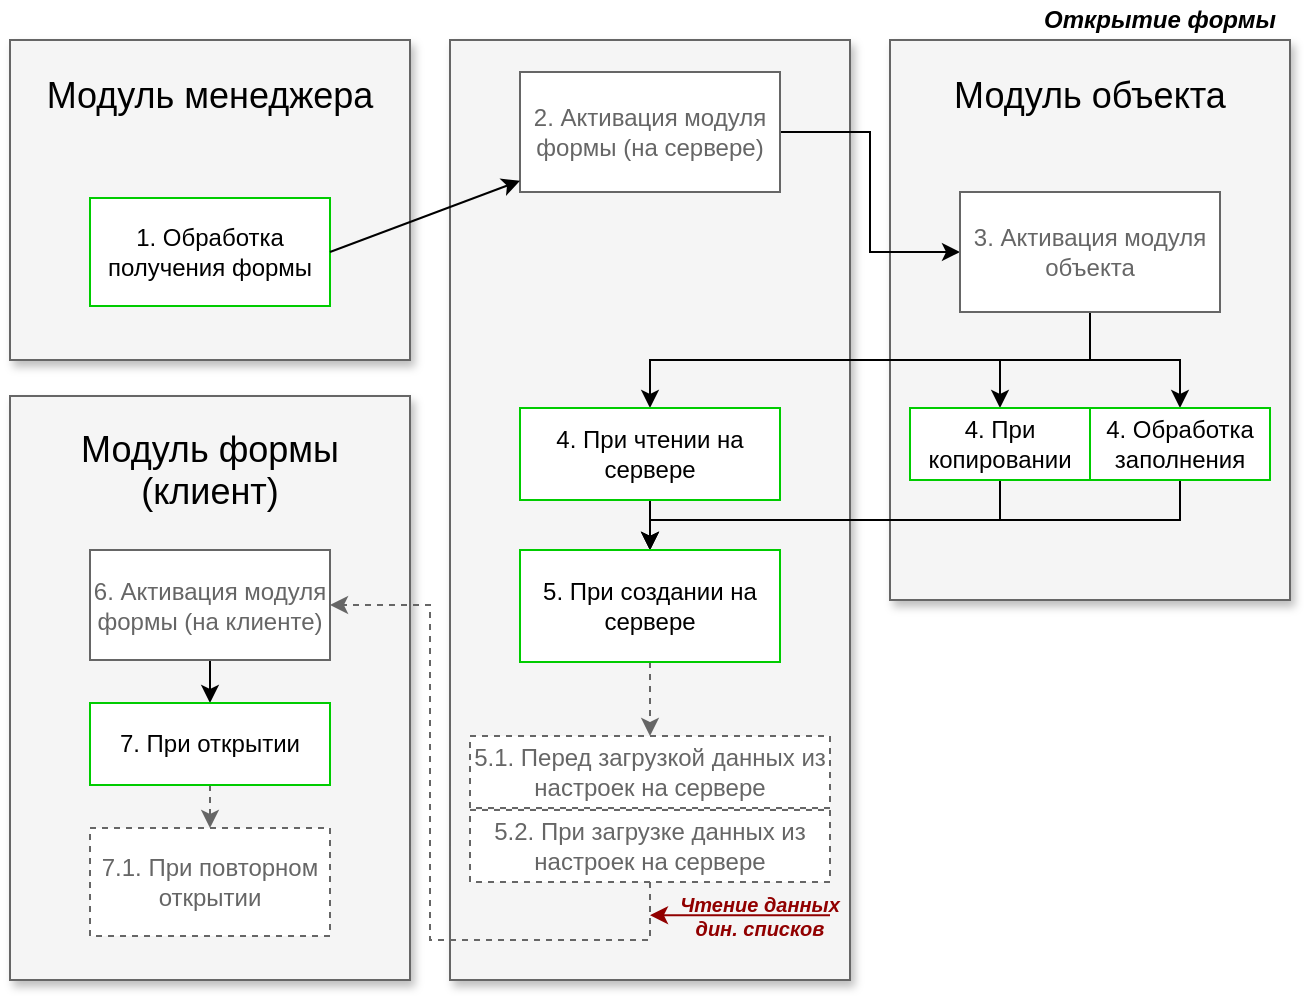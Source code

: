 <mxfile version="13.1.6" type="github">
  <diagram name="Page-1" id="90a13364-a465-7bf4-72fc-28e22215d7a0">
    <mxGraphModel dx="2621.5" dy="460" grid="1" gridSize="10" guides="1" tooltips="1" connect="1" arrows="1" fold="1" page="1" pageScale="1.5" pageWidth="1169" pageHeight="826" background="#ffffff" math="0" shadow="0">
      <root>
        <mxCell id="0" style=";html=1;" />
        <mxCell id="1" style=";html=1;" parent="0" />
        <mxCell id="3a17f1ce550125da-8" value="Модуль менеджера" style="whiteSpace=wrap;html=1;shadow=1;fontSize=18;fillColor=#f5f5f5;strokeColor=#666666;spacingTop=0;labelPosition=center;verticalLabelPosition=top;align=center;verticalAlign=bottom;horizontal=1;spacing=-40;" parent="1" vertex="1">
          <mxGeometry x="-570" y="220" width="200" height="160" as="geometry" />
        </mxCell>
        <mxCell id="UbZ7hRdjI9tE5br1Ygn5-4" value="Модуль формы&lt;br&gt;(сервер)" style="whiteSpace=wrap;html=1;shadow=1;fontSize=18;fillColor=#f5f5f5;strokeColor=#666666;spacingTop=0;labelPosition=center;verticalLabelPosition=top;align=center;verticalAlign=bottom;horizontal=1;spacing=-60;" parent="1" vertex="1">
          <mxGeometry x="-350" y="220" width="200" height="470" as="geometry" />
        </mxCell>
        <mxCell id="UbZ7hRdjI9tE5br1Ygn5-5" value="Модуль формы&lt;br&gt;(клиент)" style="whiteSpace=wrap;html=1;shadow=1;fontSize=18;fillColor=#f5f5f5;strokeColor=#666666;spacingTop=0;labelPosition=center;verticalLabelPosition=top;align=center;verticalAlign=bottom;horizontal=1;spacing=-60;" parent="1" vertex="1">
          <mxGeometry x="-570" y="398" width="200" height="292" as="geometry" />
        </mxCell>
        <mxCell id="UbZ7hRdjI9tE5br1Ygn5-6" value="Модуль объекта" style="whiteSpace=wrap;html=1;shadow=1;fontSize=18;fillColor=#f5f5f5;strokeColor=#666666;spacingTop=0;labelPosition=center;verticalLabelPosition=top;align=center;verticalAlign=bottom;horizontal=1;spacing=-40;" parent="1" vertex="1">
          <mxGeometry x="-130" y="220" width="200" height="280" as="geometry" />
        </mxCell>
        <mxCell id="UbZ7hRdjI9tE5br1Ygn5-8" value="1. Обработка получения формы" style="rounded=0;whiteSpace=wrap;html=1;strokeColor=#00CC00;" parent="1" vertex="1">
          <mxGeometry x="-530" y="299" width="120" height="54" as="geometry" />
        </mxCell>
        <mxCell id="UbZ7hRdjI9tE5br1Ygn5-48" style="edgeStyle=orthogonalEdgeStyle;rounded=0;orthogonalLoop=1;jettySize=auto;html=1;entryX=0;entryY=0.5;entryDx=0;entryDy=0;strokeColor=#000000;fontColor=#666666;" parent="1" source="UbZ7hRdjI9tE5br1Ygn5-9" target="UbZ7hRdjI9tE5br1Ygn5-10" edge="1">
          <mxGeometry relative="1" as="geometry" />
        </mxCell>
        <mxCell id="UbZ7hRdjI9tE5br1Ygn5-9" value="2. Активация модуля формы (на сервере)" style="rounded=0;whiteSpace=wrap;html=1;strokeColor=#666666;fontColor=#666666;" parent="1" vertex="1">
          <mxGeometry x="-315" y="236" width="130" height="60" as="geometry" />
        </mxCell>
        <mxCell id="UbZ7hRdjI9tE5br1Ygn5-72" style="edgeStyle=orthogonalEdgeStyle;rounded=0;orthogonalLoop=1;jettySize=auto;html=1;exitX=0.5;exitY=1;exitDx=0;exitDy=0;entryX=0.5;entryY=0;entryDx=0;entryDy=0;strokeColor=#000000;fontColor=#666666;" parent="1" source="UbZ7hRdjI9tE5br1Ygn5-10" target="UbZ7hRdjI9tE5br1Ygn5-14" edge="1">
          <mxGeometry relative="1" as="geometry" />
        </mxCell>
        <mxCell id="UbZ7hRdjI9tE5br1Ygn5-73" style="edgeStyle=orthogonalEdgeStyle;rounded=0;orthogonalLoop=1;jettySize=auto;html=1;exitX=0.5;exitY=1;exitDx=0;exitDy=0;strokeColor=#000000;fontColor=#666666;" parent="1" source="UbZ7hRdjI9tE5br1Ygn5-10" target="UbZ7hRdjI9tE5br1Ygn5-11" edge="1">
          <mxGeometry relative="1" as="geometry" />
        </mxCell>
        <mxCell id="UbZ7hRdjI9tE5br1Ygn5-74" style="edgeStyle=orthogonalEdgeStyle;rounded=0;orthogonalLoop=1;jettySize=auto;html=1;exitX=0.5;exitY=1;exitDx=0;exitDy=0;entryX=0.5;entryY=0;entryDx=0;entryDy=0;strokeColor=#000000;fontColor=#666666;" parent="1" source="UbZ7hRdjI9tE5br1Ygn5-10" target="UbZ7hRdjI9tE5br1Ygn5-12" edge="1">
          <mxGeometry relative="1" as="geometry" />
        </mxCell>
        <mxCell id="UbZ7hRdjI9tE5br1Ygn5-10" value="3. Активация модуля объекта" style="rounded=0;whiteSpace=wrap;html=1;strokeColor=#666666;fontColor=#666666;" parent="1" vertex="1">
          <mxGeometry x="-95" y="296" width="130" height="60" as="geometry" />
        </mxCell>
        <mxCell id="yr5bRLXEil9Msows_Bht-2" style="edgeStyle=orthogonalEdgeStyle;rounded=0;orthogonalLoop=1;jettySize=auto;html=1;entryX=0.5;entryY=0;entryDx=0;entryDy=0;fontColor=#666666;" parent="1" source="UbZ7hRdjI9tE5br1Ygn5-11" target="UbZ7hRdjI9tE5br1Ygn5-20" edge="1">
          <mxGeometry relative="1" as="geometry">
            <Array as="points">
              <mxPoint x="-75" y="460" />
              <mxPoint x="-250" y="460" />
            </Array>
          </mxGeometry>
        </mxCell>
        <mxCell id="UbZ7hRdjI9tE5br1Ygn5-11" value="4. При копировании" style="rounded=0;whiteSpace=wrap;html=1;strokeColor=#00CC00;" parent="1" vertex="1">
          <mxGeometry x="-120" y="404" width="90" height="36" as="geometry" />
        </mxCell>
        <mxCell id="UbZ7hRdjI9tE5br1Ygn5-71" style="edgeStyle=orthogonalEdgeStyle;rounded=0;orthogonalLoop=1;jettySize=auto;html=1;exitX=0.5;exitY=1;exitDx=0;exitDy=0;entryX=0.5;entryY=0;entryDx=0;entryDy=0;strokeColor=#000000;fontColor=#666666;" parent="1" source="UbZ7hRdjI9tE5br1Ygn5-12" target="UbZ7hRdjI9tE5br1Ygn5-20" edge="1">
          <mxGeometry relative="1" as="geometry">
            <Array as="points">
              <mxPoint x="15" y="460" />
              <mxPoint x="-250" y="460" />
            </Array>
          </mxGeometry>
        </mxCell>
        <mxCell id="UbZ7hRdjI9tE5br1Ygn5-12" value="4. Обработка заполнения" style="rounded=0;whiteSpace=wrap;html=1;strokeColor=#00CC00;" parent="1" vertex="1">
          <mxGeometry x="-30" y="404" width="90" height="36" as="geometry" />
        </mxCell>
        <mxCell id="UbZ7hRdjI9tE5br1Ygn5-63" style="edgeStyle=orthogonalEdgeStyle;rounded=0;orthogonalLoop=1;jettySize=auto;html=1;exitX=0.5;exitY=1;exitDx=0;exitDy=0;entryX=0.5;entryY=0;entryDx=0;entryDy=0;strokeColor=#000000;fontColor=#666666;" parent="1" source="UbZ7hRdjI9tE5br1Ygn5-14" target="UbZ7hRdjI9tE5br1Ygn5-20" edge="1">
          <mxGeometry relative="1" as="geometry" />
        </mxCell>
        <mxCell id="UbZ7hRdjI9tE5br1Ygn5-14" value="4. При чтении на сервере" style="rounded=0;whiteSpace=wrap;html=1;strokeColor=#00CC00;" parent="1" vertex="1">
          <mxGeometry x="-315" y="404" width="130" height="46" as="geometry" />
        </mxCell>
        <mxCell id="UbZ7hRdjI9tE5br1Ygn5-15" value="" style="endArrow=classic;html=1;exitX=1;exitY=0.5;exitDx=0;exitDy=0;" parent="1" source="UbZ7hRdjI9tE5br1Ygn5-8" target="UbZ7hRdjI9tE5br1Ygn5-9" edge="1">
          <mxGeometry width="50" height="50" relative="1" as="geometry">
            <mxPoint x="-380" y="469" as="sourcePoint" />
            <mxPoint x="-330" y="419" as="targetPoint" />
          </mxGeometry>
        </mxCell>
        <mxCell id="UbZ7hRdjI9tE5br1Ygn5-64" style="edgeStyle=orthogonalEdgeStyle;rounded=0;orthogonalLoop=1;jettySize=auto;html=1;exitX=0.5;exitY=1;exitDx=0;exitDy=0;strokeColor=#666666;fontColor=#666666;dashed=1;" parent="1" source="UbZ7hRdjI9tE5br1Ygn5-20" target="UbZ7hRdjI9tE5br1Ygn5-22" edge="1">
          <mxGeometry relative="1" as="geometry" />
        </mxCell>
        <mxCell id="UbZ7hRdjI9tE5br1Ygn5-20" value="5. При создании на сервере" style="rounded=0;whiteSpace=wrap;html=1;strokeColor=#00CC00;" parent="1" vertex="1">
          <mxGeometry x="-315" y="475" width="130" height="56" as="geometry" />
        </mxCell>
        <mxCell id="UbZ7hRdjI9tE5br1Ygn5-22" value="5.1. Перед загрузкой данных из настроек на сервере" style="rounded=0;whiteSpace=wrap;html=1;strokeColor=#666666;fontColor=#666666;dashed=1;" parent="1" vertex="1">
          <mxGeometry x="-340" y="568" width="180" height="36" as="geometry" />
        </mxCell>
        <mxCell id="yr5bRLXEil9Msows_Bht-6" style="edgeStyle=orthogonalEdgeStyle;rounded=0;orthogonalLoop=1;jettySize=auto;html=1;entryX=1;entryY=0.5;entryDx=0;entryDy=0;fontSize=10;fontColor=#910000;dashed=1;strokeColor=#666666;" parent="1" source="UbZ7hRdjI9tE5br1Ygn5-24" target="UbZ7hRdjI9tE5br1Ygn5-26" edge="1">
          <mxGeometry relative="1" as="geometry">
            <Array as="points">
              <mxPoint x="-250" y="670" />
              <mxPoint x="-360" y="670" />
              <mxPoint x="-360" y="503" />
            </Array>
          </mxGeometry>
        </mxCell>
        <mxCell id="UbZ7hRdjI9tE5br1Ygn5-24" value="5.2. При загрузке данных из настроек на сервере" style="rounded=0;whiteSpace=wrap;html=1;strokeColor=#666666;fontColor=#666666;dashed=1;" parent="1" vertex="1">
          <mxGeometry x="-340" y="605" width="180" height="36" as="geometry" />
        </mxCell>
        <mxCell id="UbZ7hRdjI9tE5br1Ygn5-30" style="edgeStyle=orthogonalEdgeStyle;rounded=0;orthogonalLoop=1;jettySize=auto;html=1;" parent="1" source="UbZ7hRdjI9tE5br1Ygn5-26" target="UbZ7hRdjI9tE5br1Ygn5-28" edge="1">
          <mxGeometry relative="1" as="geometry" />
        </mxCell>
        <mxCell id="UbZ7hRdjI9tE5br1Ygn5-26" value="6. Активация модуля формы (на клиенте)" style="rounded=0;whiteSpace=wrap;html=1;strokeColor=#666666;fontColor=#666666;" parent="1" vertex="1">
          <mxGeometry x="-530" y="475" width="120" height="55" as="geometry" />
        </mxCell>
        <mxCell id="UbZ7hRdjI9tE5br1Ygn5-69" style="edgeStyle=orthogonalEdgeStyle;rounded=0;orthogonalLoop=1;jettySize=auto;html=1;exitX=0.5;exitY=1;exitDx=0;exitDy=0;entryX=0.5;entryY=0;entryDx=0;entryDy=0;dashed=1;strokeColor=#666666;fontColor=#666666;" parent="1" source="UbZ7hRdjI9tE5br1Ygn5-28" target="UbZ7hRdjI9tE5br1Ygn5-29" edge="1">
          <mxGeometry relative="1" as="geometry" />
        </mxCell>
        <mxCell id="UbZ7hRdjI9tE5br1Ygn5-28" value="7. При открытии" style="rounded=0;whiteSpace=wrap;html=1;strokeColor=#00CC00;" parent="1" vertex="1">
          <mxGeometry x="-530" y="551.5" width="120" height="41" as="geometry" />
        </mxCell>
        <mxCell id="UbZ7hRdjI9tE5br1Ygn5-29" value="7.1. При повторном открытии" style="rounded=0;whiteSpace=wrap;html=1;strokeColor=#666666;fontColor=#666666;dashed=1;" parent="1" vertex="1">
          <mxGeometry x="-530" y="614" width="120" height="54" as="geometry" />
        </mxCell>
        <mxCell id="yr5bRLXEil9Msows_Bht-1" value="Открытие формы" style="text;html=1;strokeColor=none;fillColor=none;align=center;verticalAlign=middle;whiteSpace=wrap;rounded=0;fontStyle=3" parent="1" vertex="1">
          <mxGeometry x="-60" y="200" width="130" height="20" as="geometry" />
        </mxCell>
        <mxCell id="yr5bRLXEil9Msows_Bht-3" value="Чтение данных дин. списков" style="text;html=1;strokeColor=none;fillColor=none;align=center;verticalAlign=middle;whiteSpace=wrap;rounded=0;fontColor=#910000;fontStyle=3;fontSize=10;" parent="1" vertex="1">
          <mxGeometry x="-240" y="648" width="90" height="20" as="geometry" />
        </mxCell>
        <mxCell id="yr5bRLXEil9Msows_Bht-4" value="" style="endArrow=classic;html=1;fontSize=10;fontColor=#910000;rounded=1;jumpStyle=none;strokeColor=#910000;" parent="1" edge="1">
          <mxGeometry width="50" height="50" relative="1" as="geometry">
            <mxPoint x="-160" y="657.58" as="sourcePoint" />
            <mxPoint x="-250" y="657.58" as="targetPoint" />
          </mxGeometry>
        </mxCell>
      </root>
    </mxGraphModel>
  </diagram>
</mxfile>
